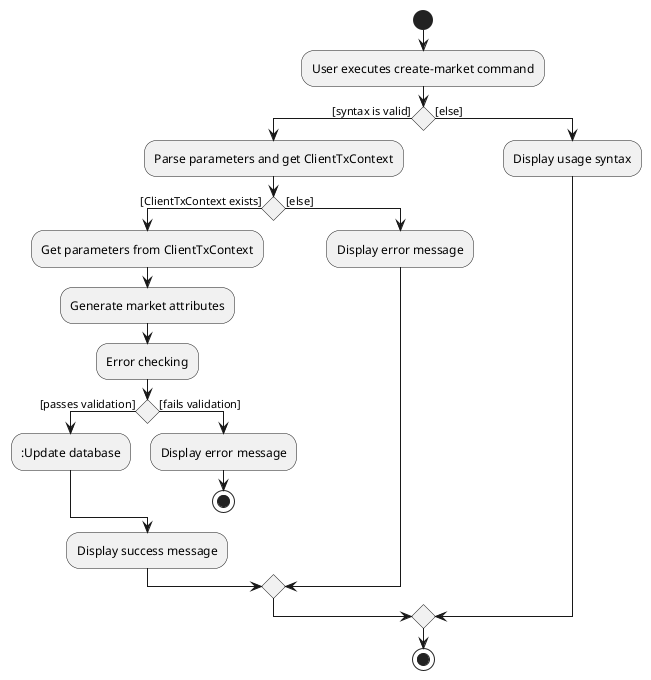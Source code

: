 @startuml
start
:User executes create-market command;

if () then ([syntax is valid])
    :Parse parameters and get ClientTxContext;
    if () then ([ClientTxContext exists])
        :Get parameters from ClientTxContext;
        :Generate market attributes;
        :Error checking;
        if () then ([passes validation])
            ::Update database;
        else ([fails validation])
            :Display error message;
            stop
        endif
        :Display success message;
    else ([else])
        :Display error message;
    endif
else ([else])
    :Display usage syntax;
endif
stop
@enduml